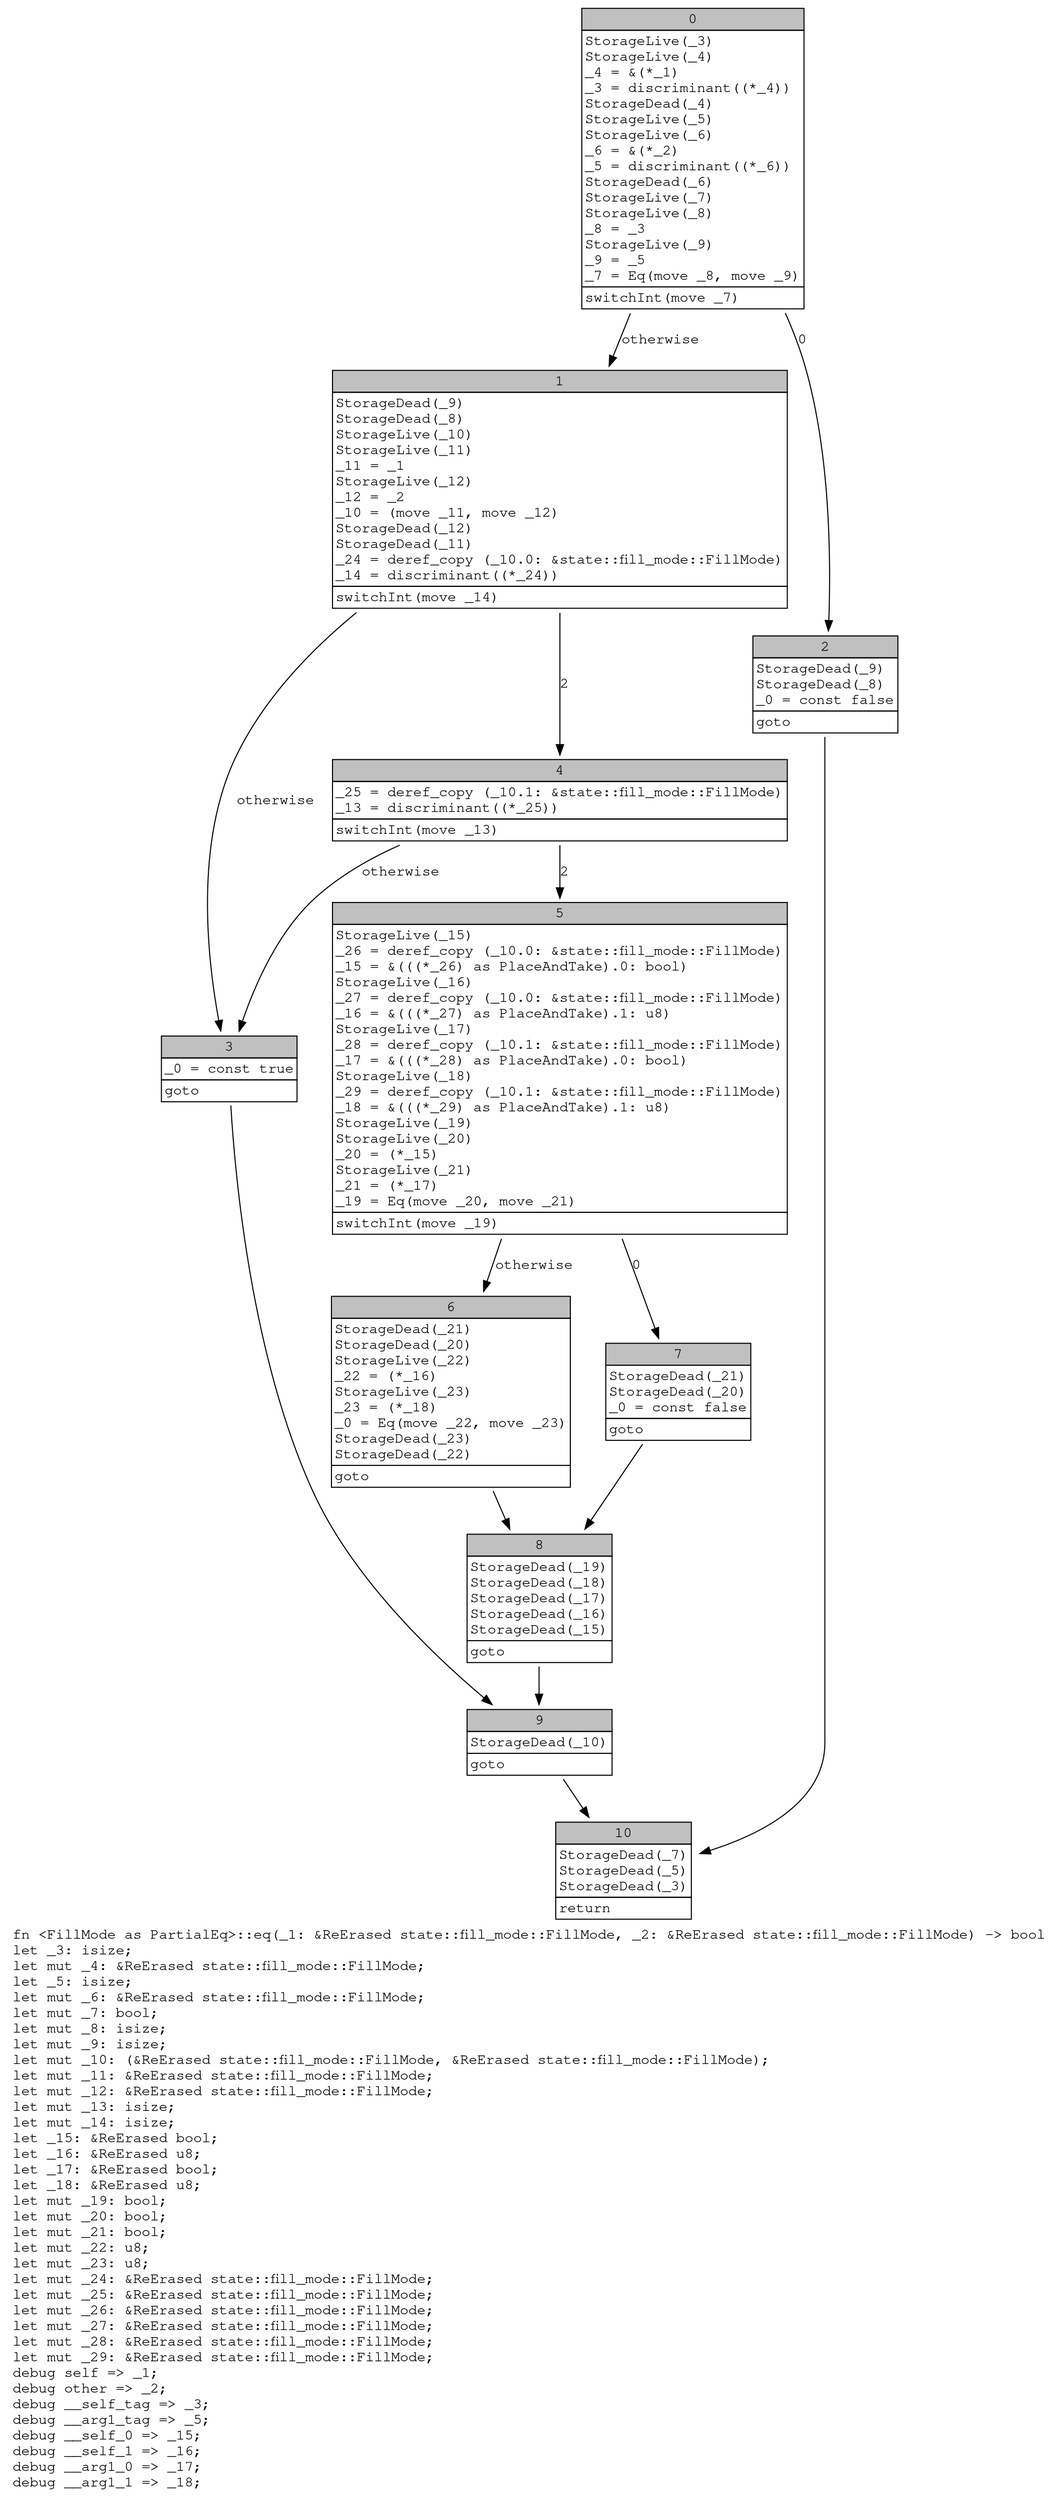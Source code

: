 digraph Mir_0_16164 {
    graph [fontname="Courier, monospace"];
    node [fontname="Courier, monospace"];
    edge [fontname="Courier, monospace"];
    label=<fn &lt;FillMode as PartialEq&gt;::eq(_1: &amp;ReErased state::fill_mode::FillMode, _2: &amp;ReErased state::fill_mode::FillMode) -&gt; bool<br align="left"/>let _3: isize;<br align="left"/>let mut _4: &amp;ReErased state::fill_mode::FillMode;<br align="left"/>let _5: isize;<br align="left"/>let mut _6: &amp;ReErased state::fill_mode::FillMode;<br align="left"/>let mut _7: bool;<br align="left"/>let mut _8: isize;<br align="left"/>let mut _9: isize;<br align="left"/>let mut _10: (&amp;ReErased state::fill_mode::FillMode, &amp;ReErased state::fill_mode::FillMode);<br align="left"/>let mut _11: &amp;ReErased state::fill_mode::FillMode;<br align="left"/>let mut _12: &amp;ReErased state::fill_mode::FillMode;<br align="left"/>let mut _13: isize;<br align="left"/>let mut _14: isize;<br align="left"/>let _15: &amp;ReErased bool;<br align="left"/>let _16: &amp;ReErased u8;<br align="left"/>let _17: &amp;ReErased bool;<br align="left"/>let _18: &amp;ReErased u8;<br align="left"/>let mut _19: bool;<br align="left"/>let mut _20: bool;<br align="left"/>let mut _21: bool;<br align="left"/>let mut _22: u8;<br align="left"/>let mut _23: u8;<br align="left"/>let mut _24: &amp;ReErased state::fill_mode::FillMode;<br align="left"/>let mut _25: &amp;ReErased state::fill_mode::FillMode;<br align="left"/>let mut _26: &amp;ReErased state::fill_mode::FillMode;<br align="left"/>let mut _27: &amp;ReErased state::fill_mode::FillMode;<br align="left"/>let mut _28: &amp;ReErased state::fill_mode::FillMode;<br align="left"/>let mut _29: &amp;ReErased state::fill_mode::FillMode;<br align="left"/>debug self =&gt; _1;<br align="left"/>debug other =&gt; _2;<br align="left"/>debug __self_tag =&gt; _3;<br align="left"/>debug __arg1_tag =&gt; _5;<br align="left"/>debug __self_0 =&gt; _15;<br align="left"/>debug __self_1 =&gt; _16;<br align="left"/>debug __arg1_0 =&gt; _17;<br align="left"/>debug __arg1_1 =&gt; _18;<br align="left"/>>;
    bb0__0_16164 [shape="none", label=<<table border="0" cellborder="1" cellspacing="0"><tr><td bgcolor="gray" align="center" colspan="1">0</td></tr><tr><td align="left" balign="left">StorageLive(_3)<br/>StorageLive(_4)<br/>_4 = &amp;(*_1)<br/>_3 = discriminant((*_4))<br/>StorageDead(_4)<br/>StorageLive(_5)<br/>StorageLive(_6)<br/>_6 = &amp;(*_2)<br/>_5 = discriminant((*_6))<br/>StorageDead(_6)<br/>StorageLive(_7)<br/>StorageLive(_8)<br/>_8 = _3<br/>StorageLive(_9)<br/>_9 = _5<br/>_7 = Eq(move _8, move _9)<br/></td></tr><tr><td align="left">switchInt(move _7)</td></tr></table>>];
    bb1__0_16164 [shape="none", label=<<table border="0" cellborder="1" cellspacing="0"><tr><td bgcolor="gray" align="center" colspan="1">1</td></tr><tr><td align="left" balign="left">StorageDead(_9)<br/>StorageDead(_8)<br/>StorageLive(_10)<br/>StorageLive(_11)<br/>_11 = _1<br/>StorageLive(_12)<br/>_12 = _2<br/>_10 = (move _11, move _12)<br/>StorageDead(_12)<br/>StorageDead(_11)<br/>_24 = deref_copy (_10.0: &amp;state::fill_mode::FillMode)<br/>_14 = discriminant((*_24))<br/></td></tr><tr><td align="left">switchInt(move _14)</td></tr></table>>];
    bb2__0_16164 [shape="none", label=<<table border="0" cellborder="1" cellspacing="0"><tr><td bgcolor="gray" align="center" colspan="1">2</td></tr><tr><td align="left" balign="left">StorageDead(_9)<br/>StorageDead(_8)<br/>_0 = const false<br/></td></tr><tr><td align="left">goto</td></tr></table>>];
    bb3__0_16164 [shape="none", label=<<table border="0" cellborder="1" cellspacing="0"><tr><td bgcolor="gray" align="center" colspan="1">3</td></tr><tr><td align="left" balign="left">_0 = const true<br/></td></tr><tr><td align="left">goto</td></tr></table>>];
    bb4__0_16164 [shape="none", label=<<table border="0" cellborder="1" cellspacing="0"><tr><td bgcolor="gray" align="center" colspan="1">4</td></tr><tr><td align="left" balign="left">_25 = deref_copy (_10.1: &amp;state::fill_mode::FillMode)<br/>_13 = discriminant((*_25))<br/></td></tr><tr><td align="left">switchInt(move _13)</td></tr></table>>];
    bb5__0_16164 [shape="none", label=<<table border="0" cellborder="1" cellspacing="0"><tr><td bgcolor="gray" align="center" colspan="1">5</td></tr><tr><td align="left" balign="left">StorageLive(_15)<br/>_26 = deref_copy (_10.0: &amp;state::fill_mode::FillMode)<br/>_15 = &amp;(((*_26) as PlaceAndTake).0: bool)<br/>StorageLive(_16)<br/>_27 = deref_copy (_10.0: &amp;state::fill_mode::FillMode)<br/>_16 = &amp;(((*_27) as PlaceAndTake).1: u8)<br/>StorageLive(_17)<br/>_28 = deref_copy (_10.1: &amp;state::fill_mode::FillMode)<br/>_17 = &amp;(((*_28) as PlaceAndTake).0: bool)<br/>StorageLive(_18)<br/>_29 = deref_copy (_10.1: &amp;state::fill_mode::FillMode)<br/>_18 = &amp;(((*_29) as PlaceAndTake).1: u8)<br/>StorageLive(_19)<br/>StorageLive(_20)<br/>_20 = (*_15)<br/>StorageLive(_21)<br/>_21 = (*_17)<br/>_19 = Eq(move _20, move _21)<br/></td></tr><tr><td align="left">switchInt(move _19)</td></tr></table>>];
    bb6__0_16164 [shape="none", label=<<table border="0" cellborder="1" cellspacing="0"><tr><td bgcolor="gray" align="center" colspan="1">6</td></tr><tr><td align="left" balign="left">StorageDead(_21)<br/>StorageDead(_20)<br/>StorageLive(_22)<br/>_22 = (*_16)<br/>StorageLive(_23)<br/>_23 = (*_18)<br/>_0 = Eq(move _22, move _23)<br/>StorageDead(_23)<br/>StorageDead(_22)<br/></td></tr><tr><td align="left">goto</td></tr></table>>];
    bb7__0_16164 [shape="none", label=<<table border="0" cellborder="1" cellspacing="0"><tr><td bgcolor="gray" align="center" colspan="1">7</td></tr><tr><td align="left" balign="left">StorageDead(_21)<br/>StorageDead(_20)<br/>_0 = const false<br/></td></tr><tr><td align="left">goto</td></tr></table>>];
    bb8__0_16164 [shape="none", label=<<table border="0" cellborder="1" cellspacing="0"><tr><td bgcolor="gray" align="center" colspan="1">8</td></tr><tr><td align="left" balign="left">StorageDead(_19)<br/>StorageDead(_18)<br/>StorageDead(_17)<br/>StorageDead(_16)<br/>StorageDead(_15)<br/></td></tr><tr><td align="left">goto</td></tr></table>>];
    bb9__0_16164 [shape="none", label=<<table border="0" cellborder="1" cellspacing="0"><tr><td bgcolor="gray" align="center" colspan="1">9</td></tr><tr><td align="left" balign="left">StorageDead(_10)<br/></td></tr><tr><td align="left">goto</td></tr></table>>];
    bb10__0_16164 [shape="none", label=<<table border="0" cellborder="1" cellspacing="0"><tr><td bgcolor="gray" align="center" colspan="1">10</td></tr><tr><td align="left" balign="left">StorageDead(_7)<br/>StorageDead(_5)<br/>StorageDead(_3)<br/></td></tr><tr><td align="left">return</td></tr></table>>];
    bb0__0_16164 -> bb2__0_16164 [label="0"];
    bb0__0_16164 -> bb1__0_16164 [label="otherwise"];
    bb1__0_16164 -> bb4__0_16164 [label="2"];
    bb1__0_16164 -> bb3__0_16164 [label="otherwise"];
    bb2__0_16164 -> bb10__0_16164 [label=""];
    bb3__0_16164 -> bb9__0_16164 [label=""];
    bb4__0_16164 -> bb5__0_16164 [label="2"];
    bb4__0_16164 -> bb3__0_16164 [label="otherwise"];
    bb5__0_16164 -> bb7__0_16164 [label="0"];
    bb5__0_16164 -> bb6__0_16164 [label="otherwise"];
    bb6__0_16164 -> bb8__0_16164 [label=""];
    bb7__0_16164 -> bb8__0_16164 [label=""];
    bb8__0_16164 -> bb9__0_16164 [label=""];
    bb9__0_16164 -> bb10__0_16164 [label=""];
}
